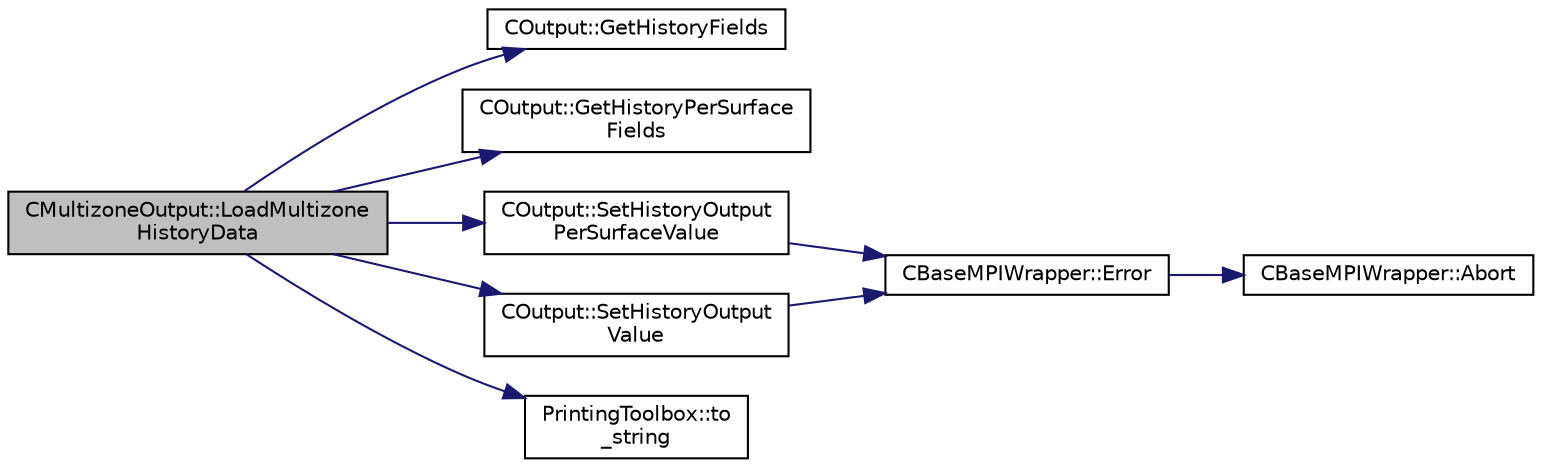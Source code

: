 digraph "CMultizoneOutput::LoadMultizoneHistoryData"
{
 // LATEX_PDF_SIZE
  edge [fontname="Helvetica",fontsize="10",labelfontname="Helvetica",labelfontsize="10"];
  node [fontname="Helvetica",fontsize="10",shape=record];
  rankdir="LR";
  Node1 [label="CMultizoneOutput::LoadMultizone\lHistoryData",height=0.2,width=0.4,color="black", fillcolor="grey75", style="filled", fontcolor="black",tooltip="Load the multizone history output field values."];
  Node1 -> Node2 [color="midnightblue",fontsize="10",style="solid",fontname="Helvetica"];
  Node2 [label="COutput::GetHistoryFields",height=0.2,width=0.4,color="black", fillcolor="white", style="filled",URL="$classCOutput.html#aebfc0d12731577a3f6707c9aa8c55414",tooltip="Get the map containing all output fields."];
  Node1 -> Node3 [color="midnightblue",fontsize="10",style="solid",fontname="Helvetica"];
  Node3 [label="COutput::GetHistoryPerSurface\lFields",height=0.2,width=0.4,color="black", fillcolor="white", style="filled",URL="$classCOutput.html#a548a9fd28927bf45b047119f11cc9a62",tooltip="Get the map containing all output per-surface fields."];
  Node1 -> Node4 [color="midnightblue",fontsize="10",style="solid",fontname="Helvetica"];
  Node4 [label="COutput::SetHistoryOutput\lPerSurfaceValue",height=0.2,width=0.4,color="black", fillcolor="white", style="filled",URL="$classCOutput.html#a1c0620a8f72bfe5611a4c18ba9530981",tooltip="Set the value of a history output field for a specific surface marker."];
  Node4 -> Node5 [color="midnightblue",fontsize="10",style="solid",fontname="Helvetica"];
  Node5 [label="CBaseMPIWrapper::Error",height=0.2,width=0.4,color="black", fillcolor="white", style="filled",URL="$classCBaseMPIWrapper.html#a04457c47629bda56704e6a8804833eeb",tooltip=" "];
  Node5 -> Node6 [color="midnightblue",fontsize="10",style="solid",fontname="Helvetica"];
  Node6 [label="CBaseMPIWrapper::Abort",height=0.2,width=0.4,color="black", fillcolor="white", style="filled",URL="$classCBaseMPIWrapper.html#af7297d861dca86b45cf561b6ab642e8f",tooltip=" "];
  Node1 -> Node7 [color="midnightblue",fontsize="10",style="solid",fontname="Helvetica"];
  Node7 [label="COutput::SetHistoryOutput\lValue",height=0.2,width=0.4,color="black", fillcolor="white", style="filled",URL="$classCOutput.html#a1c1f836992f419544472329a44b8836e",tooltip="Set the value of a history output field."];
  Node7 -> Node5 [color="midnightblue",fontsize="10",style="solid",fontname="Helvetica"];
  Node1 -> Node8 [color="midnightblue",fontsize="10",style="solid",fontname="Helvetica"];
  Node8 [label="PrintingToolbox::to\l_string",height=0.2,width=0.4,color="black", fillcolor="white", style="filled",URL="$namespacePrintingToolbox.html#a382f3911ccba468c241c530ae0c78b63",tooltip=" "];
}
